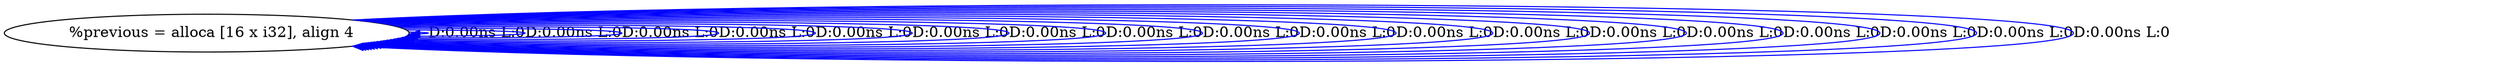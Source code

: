 digraph {
Node0x2b113b0[label="  %previous = alloca [16 x i32], align 4"];
Node0x2b113b0 -> Node0x2b113b0[label="D:0.00ns L:0",color=blue];
Node0x2b113b0 -> Node0x2b113b0[label="D:0.00ns L:0",color=blue];
Node0x2b113b0 -> Node0x2b113b0[label="D:0.00ns L:0",color=blue];
Node0x2b113b0 -> Node0x2b113b0[label="D:0.00ns L:0",color=blue];
Node0x2b113b0 -> Node0x2b113b0[label="D:0.00ns L:0",color=blue];
Node0x2b113b0 -> Node0x2b113b0[label="D:0.00ns L:0",color=blue];
Node0x2b113b0 -> Node0x2b113b0[label="D:0.00ns L:0",color=blue];
Node0x2b113b0 -> Node0x2b113b0[label="D:0.00ns L:0",color=blue];
Node0x2b113b0 -> Node0x2b113b0[label="D:0.00ns L:0",color=blue];
Node0x2b113b0 -> Node0x2b113b0[label="D:0.00ns L:0",color=blue];
Node0x2b113b0 -> Node0x2b113b0[label="D:0.00ns L:0",color=blue];
Node0x2b113b0 -> Node0x2b113b0[label="D:0.00ns L:0",color=blue];
Node0x2b113b0 -> Node0x2b113b0[label="D:0.00ns L:0",color=blue];
Node0x2b113b0 -> Node0x2b113b0[label="D:0.00ns L:0",color=blue];
Node0x2b113b0 -> Node0x2b113b0[label="D:0.00ns L:0",color=blue];
Node0x2b113b0 -> Node0x2b113b0[label="D:0.00ns L:0",color=blue];
Node0x2b113b0 -> Node0x2b113b0[label="D:0.00ns L:0",color=blue];
Node0x2b113b0 -> Node0x2b113b0[label="D:0.00ns L:0",color=blue];
}

